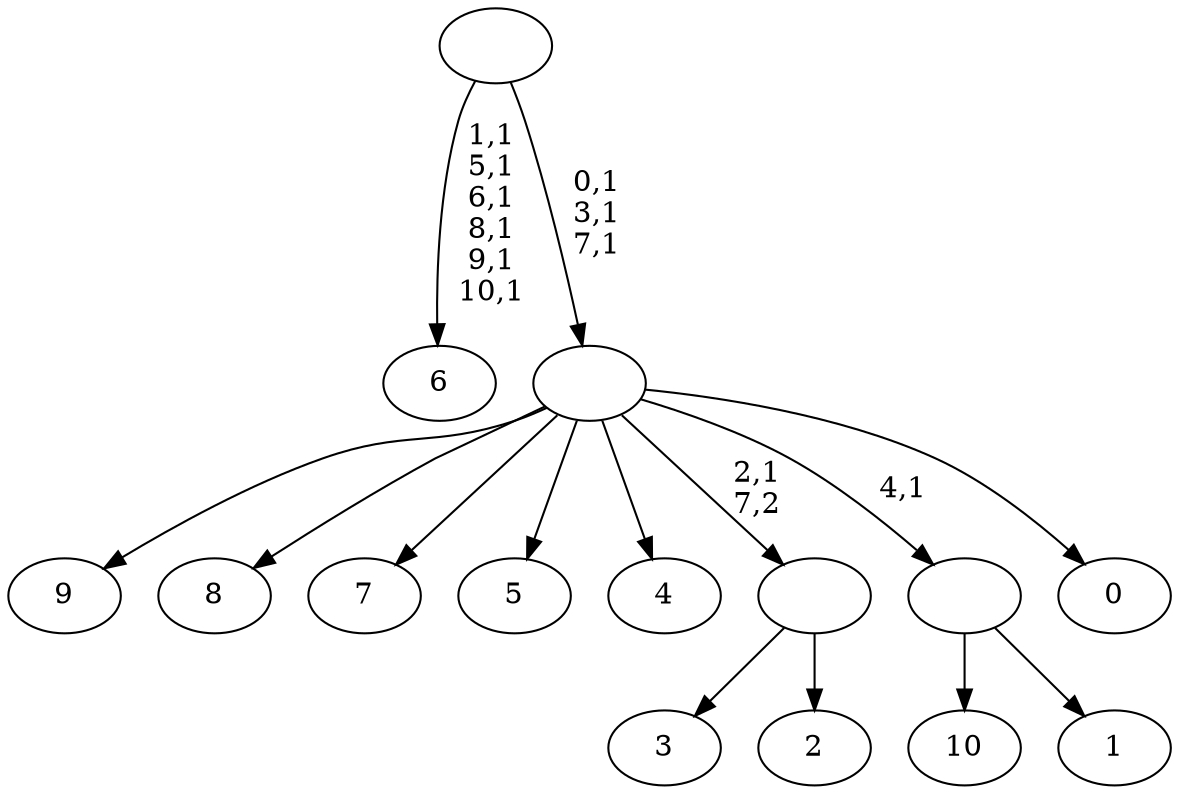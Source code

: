 digraph T {
	22 [label="10"]
	21 [label="9"]
	20 [label="8"]
	19 [label="7"]
	18 [label="6"]
	11 [label="5"]
	10 [label="4"]
	9 [label="3"]
	8 [label="2"]
	7 [label=""]
	6 [label="1"]
	5 [label=""]
	4 [label="0"]
	3 [label=""]
	0 [label=""]
	7 -> 9 [label=""]
	7 -> 8 [label=""]
	5 -> 22 [label=""]
	5 -> 6 [label=""]
	3 -> 21 [label=""]
	3 -> 20 [label=""]
	3 -> 19 [label=""]
	3 -> 11 [label=""]
	3 -> 10 [label=""]
	3 -> 7 [label="2,1\n7,2"]
	3 -> 5 [label="4,1"]
	3 -> 4 [label=""]
	0 -> 3 [label="0,1\n3,1\n7,1"]
	0 -> 18 [label="1,1\n5,1\n6,1\n8,1\n9,1\n10,1"]
}
